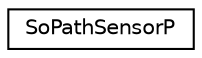 digraph "Graphical Class Hierarchy"
{
 // LATEX_PDF_SIZE
  edge [fontname="Helvetica",fontsize="10",labelfontname="Helvetica",labelfontsize="10"];
  node [fontname="Helvetica",fontsize="10",shape=record];
  rankdir="LR";
  Node0 [label="SoPathSensorP",height=0.2,width=0.4,color="black", fillcolor="white", style="filled",URL="$classSoPathSensorP.html",tooltip=" "];
}
